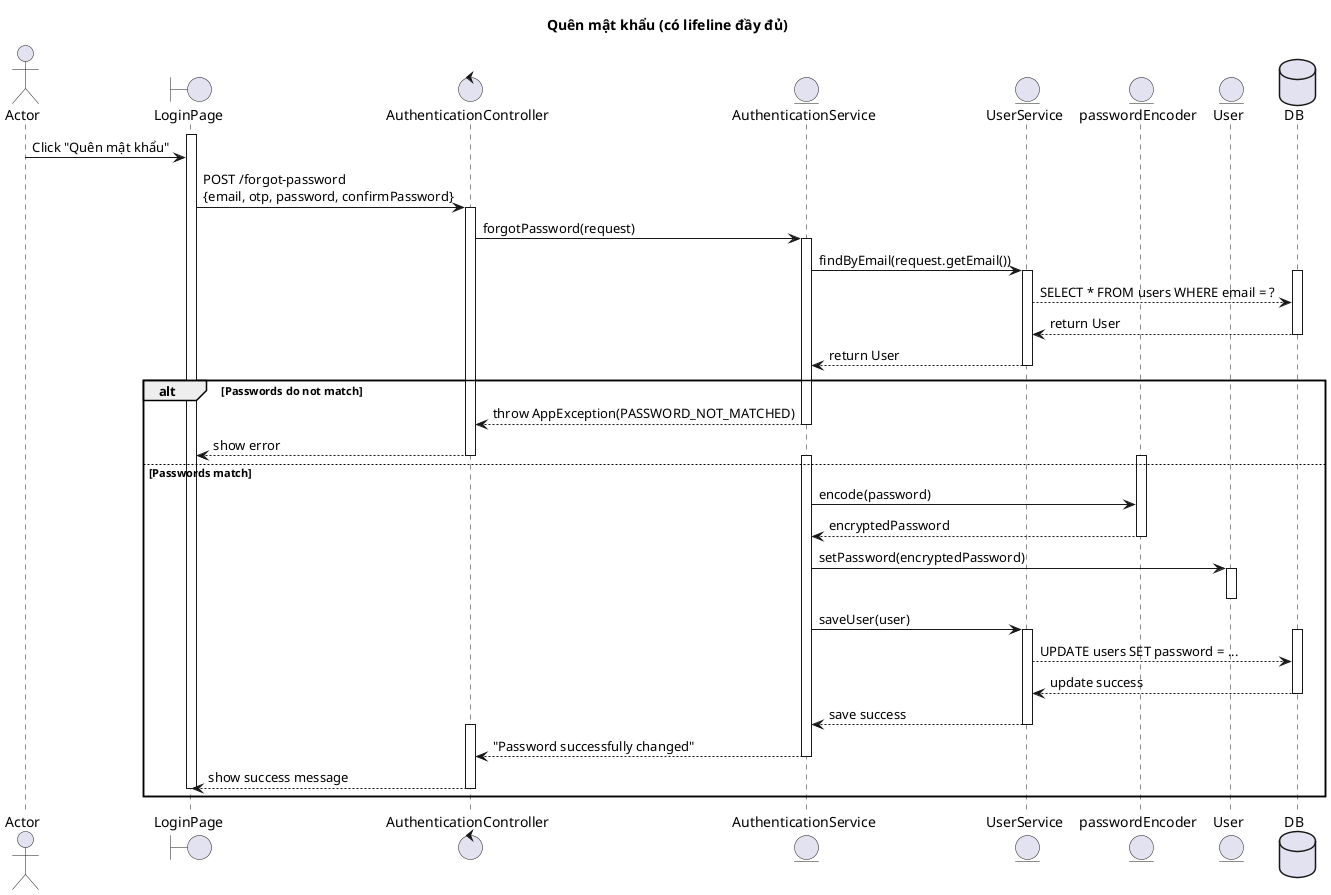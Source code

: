     @startuml
    title Quên mật khẩu (có lifeline đầy đủ)

    actor Actor
    boundary LoginPage
    control AuthenticationController
    entity AuthenticationService
    entity UserService
    entity passwordEncoder
    entity User
    database DB
    activate LoginPage
    Actor -> LoginPage : Click "Quên mật khẩu"
    LoginPage -> AuthenticationController : POST /forgot-password\n{email, otp, password, confirmPassword}
    activate AuthenticationController

    AuthenticationController -> AuthenticationService : forgotPassword(request)
    activate AuthenticationService

    AuthenticationService -> UserService : findByEmail(request.getEmail())
    activate UserService
    activate DB
    UserService --> DB : SELECT * FROM users WHERE email = ?

    DB --> UserService : return User
    deactivate DB

    UserService --> AuthenticationService : return User
    deactivate UserService

    alt Passwords do not match

        AuthenticationService --> AuthenticationController : throw AppException(PASSWORD_NOT_MATCHED)
        deactivate AuthenticationService
        AuthenticationController --> LoginPage : show error
        deactivate AuthenticationController
    else Passwords match
        activate AuthenticationService
        activate passwordEncoder

        AuthenticationService -> passwordEncoder : encode(password)

        passwordEncoder --> AuthenticationService : encryptedPassword
        deactivate passwordEncoder

        AuthenticationService -> User : setPassword(encryptedPassword)
        activate User
        deactivate User

        AuthenticationService -> UserService : saveUser(user)
        activate UserService
        activate DB
        UserService --> DB : UPDATE users SET password = ...
        DB --> UserService : update success
        deactivate DB

        UserService --> AuthenticationService : save success
        deactivate UserService
        activate AuthenticationController
        AuthenticationService --> AuthenticationController : "Password successfully changed"
        deactivate AuthenticationService

        AuthenticationController --> LoginPage : show success message
        deactivate AuthenticationController
        deactivate LoginPage
    end

    @enduml
